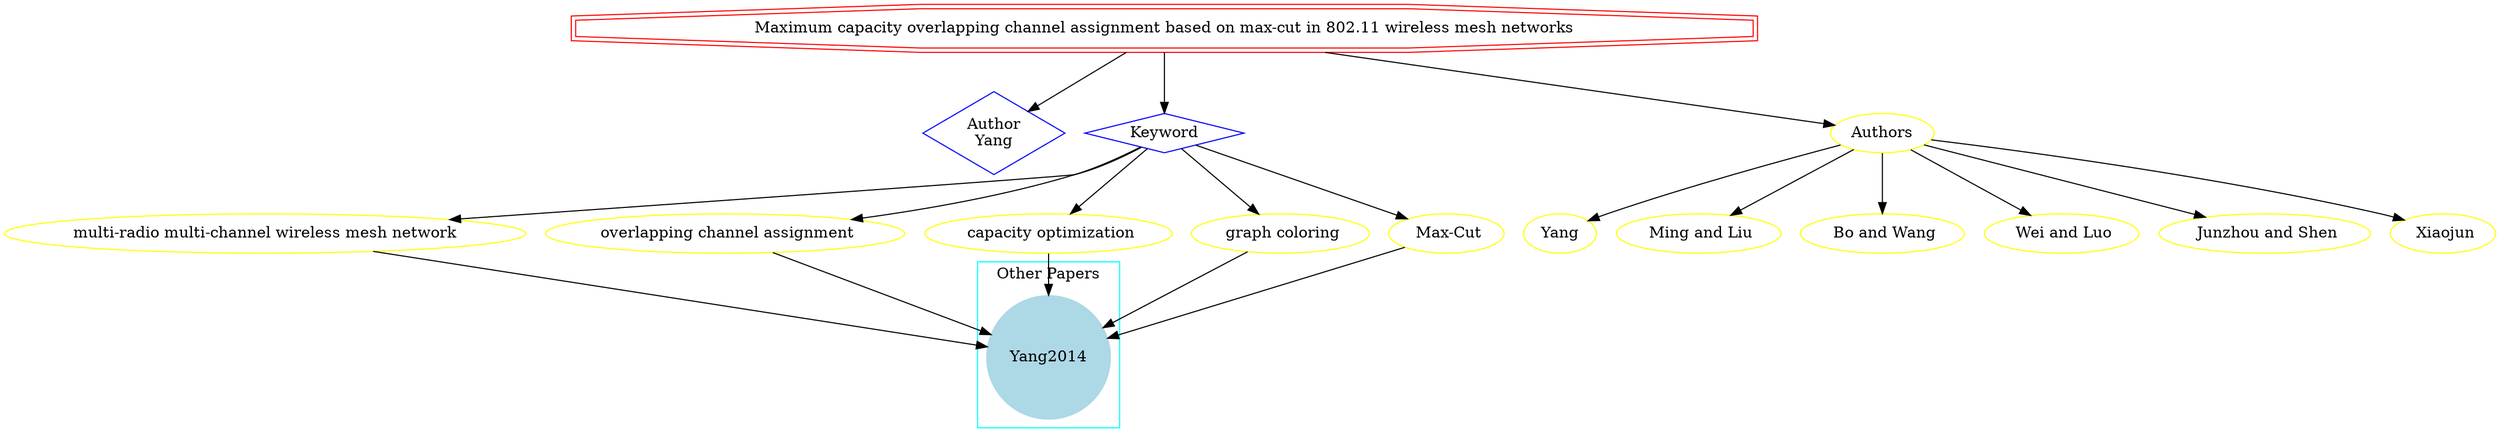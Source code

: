 strict digraph mind_map120 {
	node [color=red shape=doubleoctagon]
	"Maximum capacity overlapping channel assignment based on max-cut in 802.11 wireless mesh networks"
	node [color=blue shape=diamond]
	"Author
Yang"
	Keyword
	"Maximum capacity overlapping channel assignment based on max-cut in 802.11 wireless mesh networks" -> "Author
Yang"
	"Maximum capacity overlapping channel assignment based on max-cut in 802.11 wireless mesh networks" -> Keyword
	node [color=yellow shape=ellipse]
	"multi-radio multi-channel wireless mesh network"
	Keyword -> "multi-radio multi-channel wireless mesh network"
	" overlapping channel assignment"
	Keyword -> " overlapping channel assignment"
	" capacity optimization"
	Keyword -> " capacity optimization"
	" graph coloring"
	Keyword -> " graph coloring"
	" Max-Cut"
	Keyword -> " Max-Cut"
	subgraph cluster_0 {
		node [style=filled]
		node [color=lightblue shape=circle]
		label="Other Papers"
		color=cyan
		Yang2014
	}
	"multi-radio multi-channel wireless mesh network" -> Yang2014
	" overlapping channel assignment" -> Yang2014
	" capacity optimization" -> Yang2014
	" graph coloring" -> Yang2014
	" Max-Cut" -> Yang2014
	"Maximum capacity overlapping channel assignment based on max-cut in 802.11 wireless mesh networks" -> Authors
	Authors -> Yang
	Authors -> " Ming and Liu"
	Authors -> " Bo and Wang"
	Authors -> " Wei and Luo"
	Authors -> " Junzhou and Shen"
	Authors -> " Xiaojun"
}
